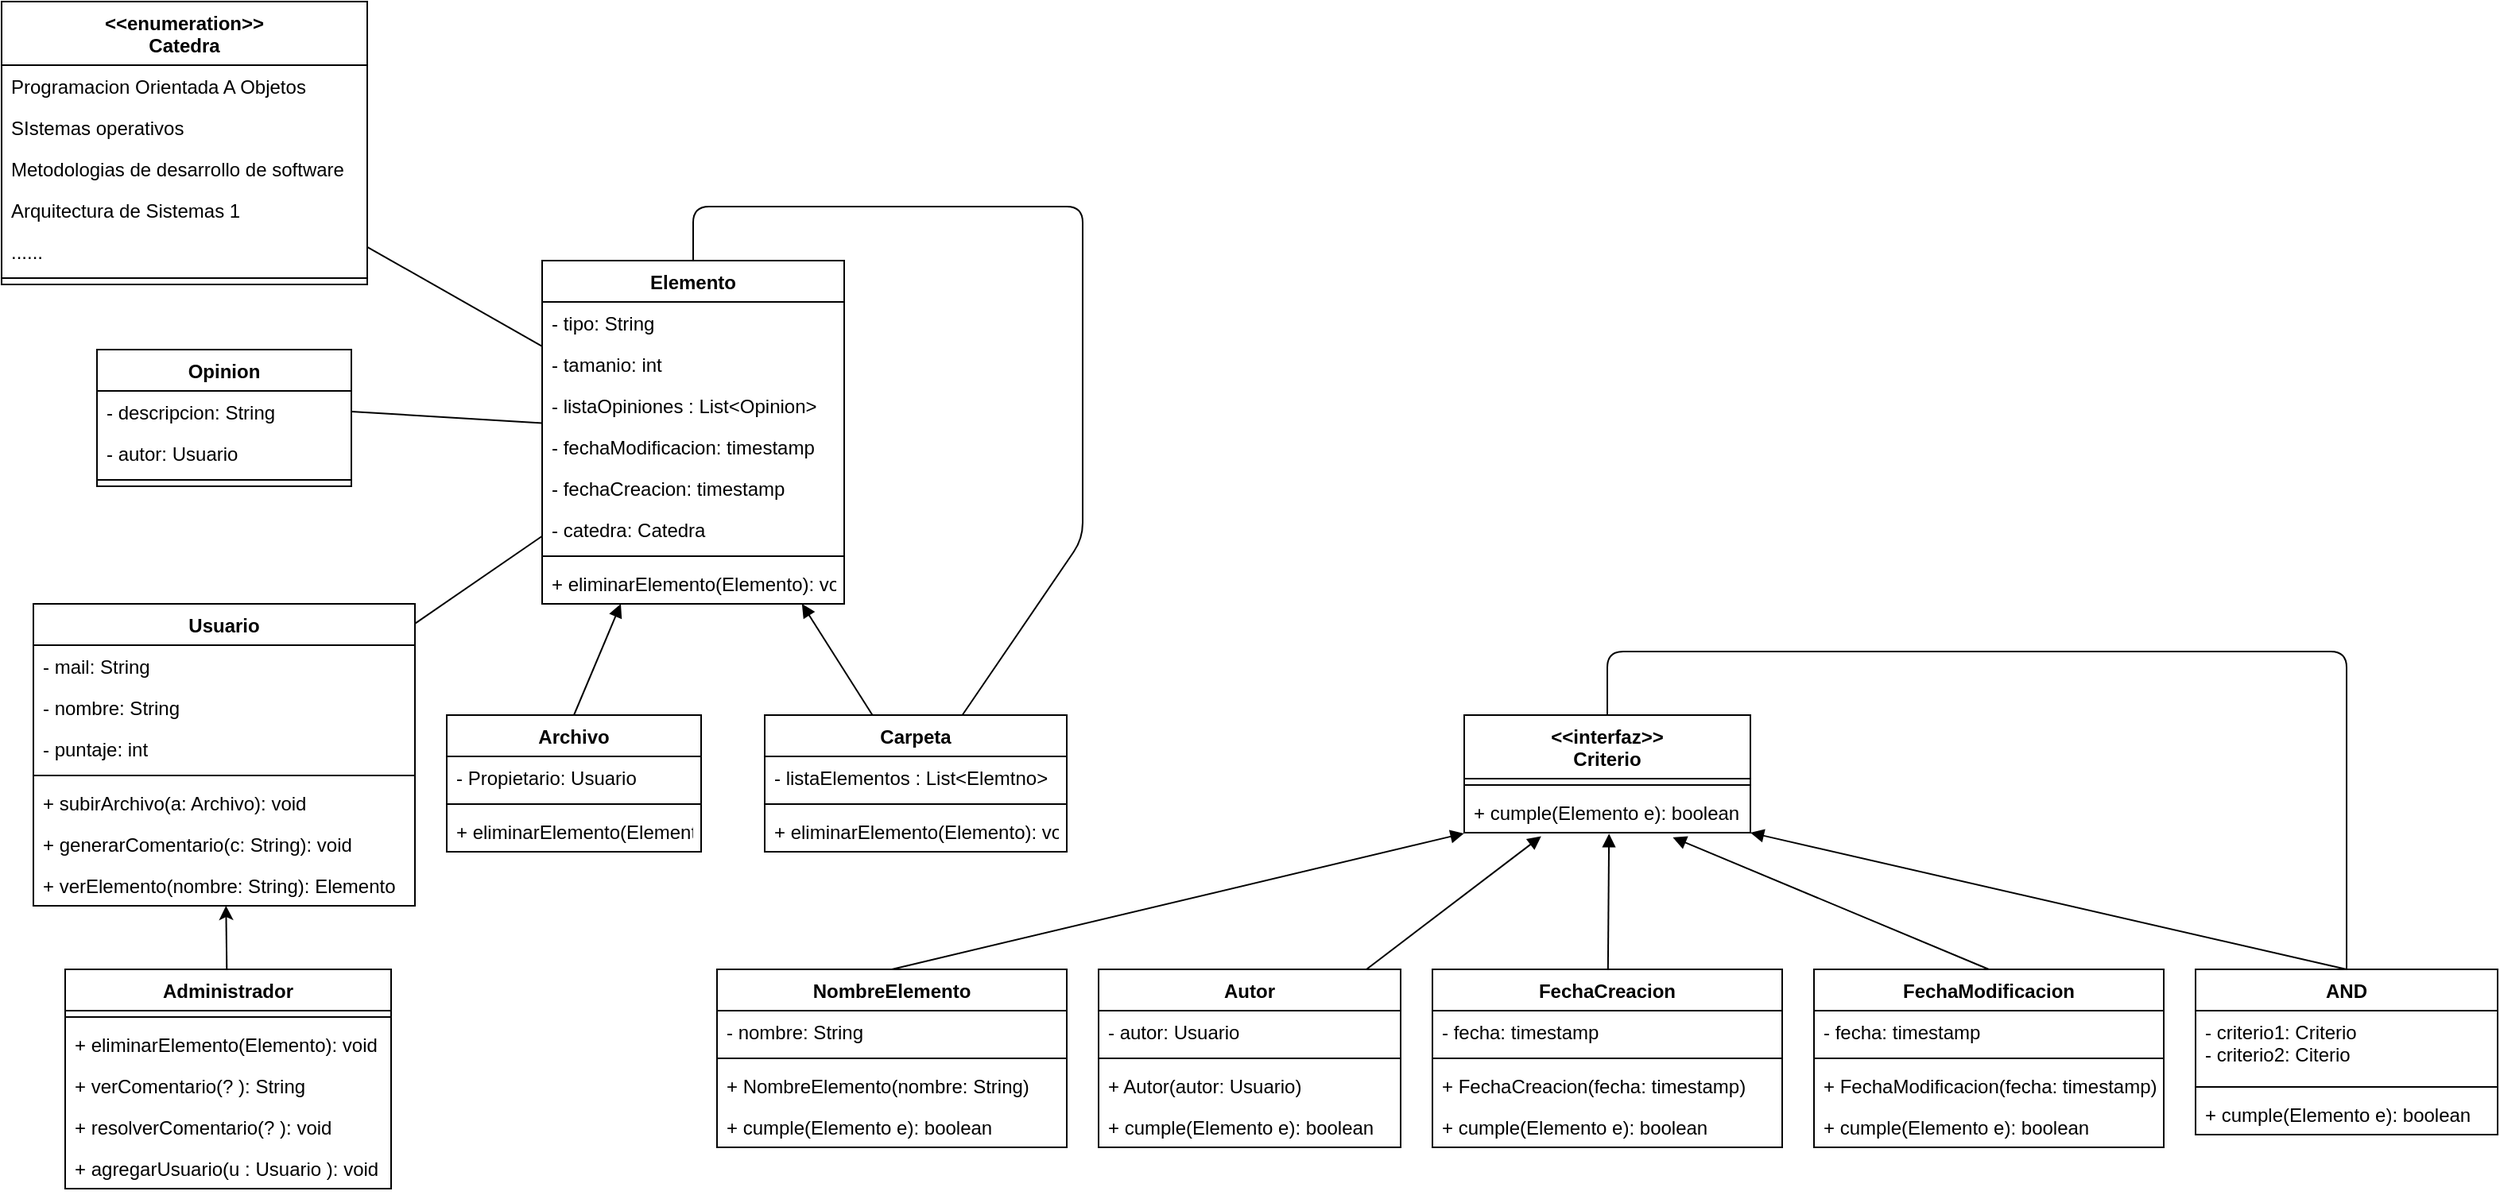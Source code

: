 <mxfile>
    <diagram id="ly8SmaZiAbzjpsgn5TqN" name="Page-1">
        <mxGraphModel dx="5326" dy="2339" grid="1" gridSize="10" guides="1" tooltips="1" connect="1" arrows="1" fold="1" page="1" pageScale="1" pageWidth="827" pageHeight="1169" math="0" shadow="0">
            <root>
                <mxCell id="0"/>
                <mxCell id="1" parent="0"/>
                <mxCell id="WGQF6A3Q3QOlgsH-Tftw-6" style="edgeStyle=none;html=1;exitX=0.5;exitY=0;exitDx=0;exitDy=0;endArrow=block;endFill=1;" parent="1" source="2" target="SRTfp0C30o_vHtMxucpr-9" edge="1">
                    <mxGeometry relative="1" as="geometry">
                        <mxPoint x="-2241.36" y="171.454" as="targetPoint"/>
                    </mxGeometry>
                </mxCell>
                <mxCell id="2" value="Archivo" style="swimlane;fontStyle=1;align=center;verticalAlign=top;childLayout=stackLayout;horizontal=1;startSize=26;horizontalStack=0;resizeParent=1;resizeParentMax=0;resizeLast=0;collapsible=1;marginBottom=0;" parent="1" vertex="1">
                    <mxGeometry x="-2350" y="240" width="160" height="86" as="geometry"/>
                </mxCell>
                <mxCell id="7" value="- Propietario: Usuario" style="text;strokeColor=none;fillColor=none;align=left;verticalAlign=top;spacingLeft=4;spacingRight=4;overflow=hidden;rotatable=0;points=[[0,0.5],[1,0.5]];portConstraint=eastwest;" parent="2" vertex="1">
                    <mxGeometry y="26" width="160" height="26" as="geometry"/>
                </mxCell>
                <mxCell id="4" value="" style="line;strokeWidth=1;fillColor=none;align=left;verticalAlign=middle;spacingTop=-1;spacingLeft=3;spacingRight=3;rotatable=0;labelPosition=right;points=[];portConstraint=eastwest;" parent="2" vertex="1">
                    <mxGeometry y="52" width="160" height="8" as="geometry"/>
                </mxCell>
                <mxCell id="94" value="+ eliminarElemento(Elemento): void" style="text;strokeColor=none;fillColor=none;align=left;verticalAlign=top;spacingLeft=4;spacingRight=4;overflow=hidden;rotatable=0;points=[[0,0.5],[1,0.5]];portConstraint=eastwest;" parent="2" vertex="1">
                    <mxGeometry y="60" width="160" height="26" as="geometry"/>
                </mxCell>
                <mxCell id="WGQF6A3Q3QOlgsH-Tftw-7" style="edgeStyle=none;html=1;endArrow=block;endFill=1;" parent="1" source="SRTfp0C30o_vHtMxucpr-5" target="SRTfp0C30o_vHtMxucpr-9" edge="1">
                    <mxGeometry relative="1" as="geometry"/>
                </mxCell>
                <mxCell id="SRTfp0C30o_vHtMxucpr-5" value="Carpeta" style="swimlane;fontStyle=1;align=center;verticalAlign=top;childLayout=stackLayout;horizontal=1;startSize=26;horizontalStack=0;resizeParent=1;resizeParentMax=0;resizeLast=0;collapsible=1;marginBottom=0;" parent="1" vertex="1">
                    <mxGeometry x="-2150" y="240" width="190" height="86" as="geometry"/>
                </mxCell>
                <mxCell id="SRTfp0C30o_vHtMxucpr-6" value="- listaElementos : List&lt;Elemtno&gt;" style="text;strokeColor=none;fillColor=none;align=left;verticalAlign=top;spacingLeft=4;spacingRight=4;overflow=hidden;rotatable=0;points=[[0,0.5],[1,0.5]];portConstraint=eastwest;" parent="SRTfp0C30o_vHtMxucpr-5" vertex="1">
                    <mxGeometry y="26" width="190" height="26" as="geometry"/>
                </mxCell>
                <mxCell id="SRTfp0C30o_vHtMxucpr-7" value="" style="line;strokeWidth=1;fillColor=none;align=left;verticalAlign=middle;spacingTop=-1;spacingLeft=3;spacingRight=3;rotatable=0;labelPosition=right;points=[];portConstraint=eastwest;" parent="SRTfp0C30o_vHtMxucpr-5" vertex="1">
                    <mxGeometry y="52" width="190" height="8" as="geometry"/>
                </mxCell>
                <mxCell id="95" value="+ eliminarElemento(Elemento): void" style="text;strokeColor=none;fillColor=none;align=left;verticalAlign=top;spacingLeft=4;spacingRight=4;overflow=hidden;rotatable=0;points=[[0,0.5],[1,0.5]];portConstraint=eastwest;" parent="SRTfp0C30o_vHtMxucpr-5" vertex="1">
                    <mxGeometry y="60" width="190" height="26" as="geometry"/>
                </mxCell>
                <mxCell id="SRTfp0C30o_vHtMxucpr-9" value="Elemento" style="swimlane;fontStyle=1;align=center;verticalAlign=top;childLayout=stackLayout;horizontal=1;startSize=26;horizontalStack=0;resizeParent=1;resizeParentMax=0;resizeLast=0;collapsible=1;marginBottom=0;" parent="1" vertex="1">
                    <mxGeometry x="-2290" y="-46" width="190" height="216" as="geometry"/>
                </mxCell>
                <mxCell id="3" value="- tipo: String" style="text;strokeColor=none;fillColor=none;align=left;verticalAlign=top;spacingLeft=4;spacingRight=4;overflow=hidden;rotatable=0;points=[[0,0.5],[1,0.5]];portConstraint=eastwest;" parent="SRTfp0C30o_vHtMxucpr-9" vertex="1">
                    <mxGeometry y="26" width="190" height="26" as="geometry"/>
                </mxCell>
                <mxCell id="6" value="- tamanio: int" style="text;strokeColor=none;fillColor=none;align=left;verticalAlign=top;spacingLeft=4;spacingRight=4;overflow=hidden;rotatable=0;points=[[0,0.5],[1,0.5]];portConstraint=eastwest;" parent="SRTfp0C30o_vHtMxucpr-9" vertex="1">
                    <mxGeometry y="52" width="190" height="26" as="geometry"/>
                </mxCell>
                <mxCell id="84" value="- listaOpiniones : List&lt;Opinion&gt;" style="text;strokeColor=none;fillColor=none;align=left;verticalAlign=top;spacingLeft=4;spacingRight=4;overflow=hidden;rotatable=0;points=[[0,0.5],[1,0.5]];portConstraint=eastwest;" parent="SRTfp0C30o_vHtMxucpr-9" vertex="1">
                    <mxGeometry y="78" width="190" height="26" as="geometry"/>
                </mxCell>
                <mxCell id="13" value="- fechaModificacion: timestamp" style="text;strokeColor=none;fillColor=none;align=left;verticalAlign=top;spacingLeft=4;spacingRight=4;overflow=hidden;rotatable=0;points=[[0,0.5],[1,0.5]];portConstraint=eastwest;" parent="SRTfp0C30o_vHtMxucpr-9" vertex="1">
                    <mxGeometry y="104" width="190" height="26" as="geometry"/>
                </mxCell>
                <mxCell id="14" value="- fechaCreacion: timestamp" style="text;strokeColor=none;fillColor=none;align=left;verticalAlign=top;spacingLeft=4;spacingRight=4;overflow=hidden;rotatable=0;points=[[0,0.5],[1,0.5]];portConstraint=eastwest;" parent="SRTfp0C30o_vHtMxucpr-9" vertex="1">
                    <mxGeometry y="130" width="190" height="26" as="geometry"/>
                </mxCell>
                <mxCell id="28" value="- catedra: Catedra" style="text;strokeColor=none;fillColor=none;align=left;verticalAlign=top;spacingLeft=4;spacingRight=4;overflow=hidden;rotatable=0;points=[[0,0.5],[1,0.5]];portConstraint=eastwest;" parent="SRTfp0C30o_vHtMxucpr-9" vertex="1">
                    <mxGeometry y="156" width="190" height="26" as="geometry"/>
                </mxCell>
                <mxCell id="SRTfp0C30o_vHtMxucpr-11" value="" style="line;strokeWidth=1;fillColor=none;align=left;verticalAlign=middle;spacingTop=-1;spacingLeft=3;spacingRight=3;rotatable=0;labelPosition=right;points=[];portConstraint=eastwest;" parent="SRTfp0C30o_vHtMxucpr-9" vertex="1">
                    <mxGeometry y="182" width="190" height="8" as="geometry"/>
                </mxCell>
                <mxCell id="97" value="+ eliminarElemento(Elemento): void" style="text;strokeColor=none;fillColor=none;align=left;verticalAlign=top;spacingLeft=4;spacingRight=4;overflow=hidden;rotatable=0;points=[[0,0.5],[1,0.5]];portConstraint=eastwest;" parent="SRTfp0C30o_vHtMxucpr-9" vertex="1">
                    <mxGeometry y="190" width="190" height="26" as="geometry"/>
                </mxCell>
                <mxCell id="WGQF6A3Q3QOlgsH-Tftw-5" style="edgeStyle=none;html=1;entryX=0.5;entryY=0;entryDx=0;entryDy=0;endArrow=none;endFill=0;" parent="1" source="SRTfp0C30o_vHtMxucpr-5" target="SRTfp0C30o_vHtMxucpr-9" edge="1">
                    <mxGeometry relative="1" as="geometry">
                        <Array as="points">
                            <mxPoint x="-1950" y="129"/>
                            <mxPoint x="-1950" y="-80"/>
                            <mxPoint x="-2195" y="-80"/>
                        </Array>
                    </mxGeometry>
                </mxCell>
                <mxCell id="WGQF6A3Q3QOlgsH-Tftw-14" style="edgeStyle=none;html=1;endArrow=none;endFill=0;exitX=1;exitY=0.5;exitDx=0;exitDy=0;" parent="1" source="WGQF6A3Q3QOlgsH-Tftw-10" target="SRTfp0C30o_vHtMxucpr-9" edge="1">
                    <mxGeometry relative="1" as="geometry"/>
                </mxCell>
                <mxCell id="WGQF6A3Q3QOlgsH-Tftw-9" value="Opinion" style="swimlane;fontStyle=1;align=center;verticalAlign=top;childLayout=stackLayout;horizontal=1;startSize=26;horizontalStack=0;resizeParent=1;resizeParentMax=0;resizeLast=0;collapsible=1;marginBottom=0;" parent="1" vertex="1">
                    <mxGeometry x="-2570" y="10" width="160" height="86" as="geometry"/>
                </mxCell>
                <mxCell id="WGQF6A3Q3QOlgsH-Tftw-10" value="- descripcion: String" style="text;strokeColor=none;fillColor=none;align=left;verticalAlign=top;spacingLeft=4;spacingRight=4;overflow=hidden;rotatable=0;points=[[0,0.5],[1,0.5]];portConstraint=eastwest;" parent="WGQF6A3Q3QOlgsH-Tftw-9" vertex="1">
                    <mxGeometry y="26" width="160" height="26" as="geometry"/>
                </mxCell>
                <mxCell id="83" value="- autor: Usuario" style="text;strokeColor=none;fillColor=none;align=left;verticalAlign=top;spacingLeft=4;spacingRight=4;overflow=hidden;rotatable=0;points=[[0,0.5],[1,0.5]];portConstraint=eastwest;" parent="WGQF6A3Q3QOlgsH-Tftw-9" vertex="1">
                    <mxGeometry y="52" width="160" height="26" as="geometry"/>
                </mxCell>
                <mxCell id="WGQF6A3Q3QOlgsH-Tftw-11" value="" style="line;strokeWidth=1;fillColor=none;align=left;verticalAlign=middle;spacingTop=-1;spacingLeft=3;spacingRight=3;rotatable=0;labelPosition=right;points=[];portConstraint=eastwest;" parent="WGQF6A3Q3QOlgsH-Tftw-9" vertex="1">
                    <mxGeometry y="78" width="160" height="8" as="geometry"/>
                </mxCell>
                <mxCell id="WGQF6A3Q3QOlgsH-Tftw-15" value="&lt;&lt;interfaz&gt;&gt;&#10;Criterio&#10;" style="swimlane;fontStyle=1;align=center;verticalAlign=top;childLayout=stackLayout;horizontal=1;startSize=40;horizontalStack=0;resizeParent=1;resizeParentMax=0;resizeLast=0;collapsible=1;marginBottom=0;" parent="1" vertex="1">
                    <mxGeometry x="-1710" y="240" width="180" height="74" as="geometry"/>
                </mxCell>
                <mxCell id="WGQF6A3Q3QOlgsH-Tftw-17" value="" style="line;strokeWidth=1;fillColor=none;align=left;verticalAlign=middle;spacingTop=-1;spacingLeft=3;spacingRight=3;rotatable=0;labelPosition=right;points=[];portConstraint=eastwest;" parent="WGQF6A3Q3QOlgsH-Tftw-15" vertex="1">
                    <mxGeometry y="40" width="180" height="8" as="geometry"/>
                </mxCell>
                <mxCell id="WGQF6A3Q3QOlgsH-Tftw-18" value="+ cumple(Elemento e): boolean" style="text;strokeColor=none;fillColor=none;align=left;verticalAlign=top;spacingLeft=4;spacingRight=4;overflow=hidden;rotatable=0;points=[[0,0.5],[1,0.5]];portConstraint=eastwest;" parent="WGQF6A3Q3QOlgsH-Tftw-15" vertex="1">
                    <mxGeometry y="48" width="180" height="26" as="geometry"/>
                </mxCell>
                <mxCell id="8" value="Usuario" style="swimlane;fontStyle=1;align=center;verticalAlign=top;childLayout=stackLayout;horizontal=1;startSize=26;horizontalStack=0;resizeParent=1;resizeParentMax=0;resizeLast=0;collapsible=1;marginBottom=0;" parent="1" vertex="1">
                    <mxGeometry x="-2610" y="170" width="240" height="190" as="geometry"/>
                </mxCell>
                <mxCell id="86" value="- mail: String" style="text;strokeColor=none;fillColor=none;align=left;verticalAlign=top;spacingLeft=4;spacingRight=4;overflow=hidden;rotatable=0;points=[[0,0.5],[1,0.5]];portConstraint=eastwest;" parent="8" vertex="1">
                    <mxGeometry y="26" width="240" height="26" as="geometry"/>
                </mxCell>
                <mxCell id="9" value="- nombre: String" style="text;strokeColor=none;fillColor=none;align=left;verticalAlign=top;spacingLeft=4;spacingRight=4;overflow=hidden;rotatable=0;points=[[0,0.5],[1,0.5]];portConstraint=eastwest;" parent="8" vertex="1">
                    <mxGeometry y="52" width="240" height="26" as="geometry"/>
                </mxCell>
                <mxCell id="85" value="- puntaje: int" style="text;strokeColor=none;fillColor=none;align=left;verticalAlign=top;spacingLeft=4;spacingRight=4;overflow=hidden;rotatable=0;points=[[0,0.5],[1,0.5]];portConstraint=eastwest;" parent="8" vertex="1">
                    <mxGeometry y="78" width="240" height="26" as="geometry"/>
                </mxCell>
                <mxCell id="10" value="" style="line;strokeWidth=1;fillColor=none;align=left;verticalAlign=middle;spacingTop=-1;spacingLeft=3;spacingRight=3;rotatable=0;labelPosition=right;points=[];portConstraint=eastwest;" parent="8" vertex="1">
                    <mxGeometry y="104" width="240" height="8" as="geometry"/>
                </mxCell>
                <mxCell id="88" value="+ subirArchivo(a: Archivo): void" style="text;strokeColor=none;fillColor=none;align=left;verticalAlign=top;spacingLeft=4;spacingRight=4;overflow=hidden;rotatable=0;points=[[0,0.5],[1,0.5]];portConstraint=eastwest;" parent="8" vertex="1">
                    <mxGeometry y="112" width="240" height="26" as="geometry"/>
                </mxCell>
                <mxCell id="89" value="+ generarComentario(c: String): void" style="text;strokeColor=none;fillColor=none;align=left;verticalAlign=top;spacingLeft=4;spacingRight=4;overflow=hidden;rotatable=0;points=[[0,0.5],[1,0.5]];portConstraint=eastwest;" parent="8" vertex="1">
                    <mxGeometry y="138" width="240" height="26" as="geometry"/>
                </mxCell>
                <mxCell id="11" value="+ verElemento(nombre: String): Elemento" style="text;strokeColor=none;fillColor=none;align=left;verticalAlign=top;spacingLeft=4;spacingRight=4;overflow=hidden;rotatable=0;points=[[0,0.5],[1,0.5]];portConstraint=eastwest;" parent="8" vertex="1">
                    <mxGeometry y="164" width="240" height="26" as="geometry"/>
                </mxCell>
                <mxCell id="27" style="edgeStyle=none;html=1;" parent="1" source="19" target="8" edge="1">
                    <mxGeometry relative="1" as="geometry"/>
                </mxCell>
                <mxCell id="19" value="Administrador" style="swimlane;fontStyle=1;align=center;verticalAlign=top;childLayout=stackLayout;horizontal=1;startSize=26;horizontalStack=0;resizeParent=1;resizeParentMax=0;resizeLast=0;collapsible=1;marginBottom=0;" parent="1" vertex="1">
                    <mxGeometry x="-2590" y="400" width="205" height="138" as="geometry"/>
                </mxCell>
                <mxCell id="21" value="" style="line;strokeWidth=1;fillColor=none;align=left;verticalAlign=middle;spacingTop=-1;spacingLeft=3;spacingRight=3;rotatable=0;labelPosition=right;points=[];portConstraint=eastwest;" parent="19" vertex="1">
                    <mxGeometry y="26" width="205" height="8" as="geometry"/>
                </mxCell>
                <mxCell id="92" value="+ eliminarElemento(Elemento): void" style="text;strokeColor=none;fillColor=none;align=left;verticalAlign=top;spacingLeft=4;spacingRight=4;overflow=hidden;rotatable=0;points=[[0,0.5],[1,0.5]];portConstraint=eastwest;" parent="19" vertex="1">
                    <mxGeometry y="34" width="205" height="26" as="geometry"/>
                </mxCell>
                <mxCell id="93" value="+ verComentario(? ): String" style="text;strokeColor=none;fillColor=none;align=left;verticalAlign=top;spacingLeft=4;spacingRight=4;overflow=hidden;rotatable=0;points=[[0,0.5],[1,0.5]];portConstraint=eastwest;" parent="19" vertex="1">
                    <mxGeometry y="60" width="205" height="26" as="geometry"/>
                </mxCell>
                <mxCell id="96" value="+ resolverComentario(? ): void" style="text;strokeColor=none;fillColor=none;align=left;verticalAlign=top;spacingLeft=4;spacingRight=4;overflow=hidden;rotatable=0;points=[[0,0.5],[1,0.5]];portConstraint=eastwest;" parent="19" vertex="1">
                    <mxGeometry y="86" width="205" height="26" as="geometry"/>
                </mxCell>
                <mxCell id="90" value="+ agregarUsuario(u : Usuario ): void" style="text;strokeColor=none;fillColor=none;align=left;verticalAlign=top;spacingLeft=4;spacingRight=4;overflow=hidden;rotatable=0;points=[[0,0.5],[1,0.5]];portConstraint=eastwest;" parent="19" vertex="1">
                    <mxGeometry y="112" width="205" height="26" as="geometry"/>
                </mxCell>
                <mxCell id="50" style="edgeStyle=none;html=1;entryX=0.506;entryY=1.025;entryDx=0;entryDy=0;entryPerimeter=0;endArrow=block;endFill=1;" parent="1" source="29" target="WGQF6A3Q3QOlgsH-Tftw-18" edge="1">
                    <mxGeometry relative="1" as="geometry"/>
                </mxCell>
                <mxCell id="29" value="FechaCreacion" style="swimlane;fontStyle=1;align=center;verticalAlign=top;childLayout=stackLayout;horizontal=1;startSize=26;horizontalStack=0;resizeParent=1;resizeParentMax=0;resizeLast=0;collapsible=1;marginBottom=0;" parent="1" vertex="1">
                    <mxGeometry x="-1730" y="400" width="220" height="112" as="geometry"/>
                </mxCell>
                <mxCell id="30" value="- fecha: timestamp" style="text;strokeColor=none;fillColor=none;align=left;verticalAlign=top;spacingLeft=4;spacingRight=4;overflow=hidden;rotatable=0;points=[[0,0.5],[1,0.5]];portConstraint=eastwest;" parent="29" vertex="1">
                    <mxGeometry y="26" width="220" height="26" as="geometry"/>
                </mxCell>
                <mxCell id="31" value="" style="line;strokeWidth=1;fillColor=none;align=left;verticalAlign=middle;spacingTop=-1;spacingLeft=3;spacingRight=3;rotatable=0;labelPosition=right;points=[];portConstraint=eastwest;" parent="29" vertex="1">
                    <mxGeometry y="52" width="220" height="8" as="geometry"/>
                </mxCell>
                <mxCell id="78" value="+ FechaCreacion(fecha: timestamp)" style="text;strokeColor=none;fillColor=none;align=left;verticalAlign=top;spacingLeft=4;spacingRight=4;overflow=hidden;rotatable=0;points=[[0,0.5],[1,0.5]];portConstraint=eastwest;" parent="29" vertex="1">
                    <mxGeometry y="60" width="220" height="26" as="geometry"/>
                </mxCell>
                <mxCell id="69" value="+ cumple(Elemento e): boolean" style="text;strokeColor=none;fillColor=none;align=left;verticalAlign=top;spacingLeft=4;spacingRight=4;overflow=hidden;rotatable=0;points=[[0,0.5],[1,0.5]];portConstraint=eastwest;" parent="29" vertex="1">
                    <mxGeometry y="86" width="220" height="26" as="geometry"/>
                </mxCell>
                <mxCell id="34" value="&lt;&lt;enumeration&gt;&gt;&#10;Catedra" style="swimlane;fontStyle=1;align=center;verticalAlign=top;childLayout=stackLayout;horizontal=1;startSize=40;horizontalStack=0;resizeParent=1;resizeParentMax=0;resizeLast=0;collapsible=1;marginBottom=0;" parent="1" vertex="1">
                    <mxGeometry x="-2630" y="-209" width="230" height="178" as="geometry"/>
                </mxCell>
                <mxCell id="35" value="Programacion Orientada A Objetos" style="text;strokeColor=none;fillColor=none;align=left;verticalAlign=top;spacingLeft=4;spacingRight=4;overflow=hidden;rotatable=0;points=[[0,0.5],[1,0.5]];portConstraint=eastwest;" parent="34" vertex="1">
                    <mxGeometry y="40" width="230" height="26" as="geometry"/>
                </mxCell>
                <mxCell id="53" value="SIstemas operativos" style="text;strokeColor=none;fillColor=none;align=left;verticalAlign=top;spacingLeft=4;spacingRight=4;overflow=hidden;rotatable=0;points=[[0,0.5],[1,0.5]];portConstraint=eastwest;" parent="34" vertex="1">
                    <mxGeometry y="66" width="230" height="26" as="geometry"/>
                </mxCell>
                <mxCell id="55" value="Metodologias de desarrollo de software" style="text;strokeColor=none;fillColor=none;align=left;verticalAlign=top;spacingLeft=4;spacingRight=4;overflow=hidden;rotatable=0;points=[[0,0.5],[1,0.5]];portConstraint=eastwest;" parent="34" vertex="1">
                    <mxGeometry y="92" width="230" height="26" as="geometry"/>
                </mxCell>
                <mxCell id="54" value="Arquitectura de Sistemas 1" style="text;strokeColor=none;fillColor=none;align=left;verticalAlign=top;spacingLeft=4;spacingRight=4;overflow=hidden;rotatable=0;points=[[0,0.5],[1,0.5]];portConstraint=eastwest;" parent="34" vertex="1">
                    <mxGeometry y="118" width="230" height="26" as="geometry"/>
                </mxCell>
                <mxCell id="65" value="......" style="text;strokeColor=none;fillColor=none;align=left;verticalAlign=top;spacingLeft=4;spacingRight=4;overflow=hidden;rotatable=0;points=[[0,0.5],[1,0.5]];portConstraint=eastwest;" parent="34" vertex="1">
                    <mxGeometry y="144" width="230" height="26" as="geometry"/>
                </mxCell>
                <mxCell id="36" value="" style="line;strokeWidth=1;fillColor=none;align=left;verticalAlign=middle;spacingTop=-1;spacingLeft=3;spacingRight=3;rotatable=0;labelPosition=right;points=[];portConstraint=eastwest;" parent="34" vertex="1">
                    <mxGeometry y="170" width="230" height="8" as="geometry"/>
                </mxCell>
                <mxCell id="52" style="edgeStyle=none;html=1;entryX=0.5;entryY=0;entryDx=0;entryDy=0;endArrow=none;endFill=0;" parent="1" source="38" target="WGQF6A3Q3QOlgsH-Tftw-15" edge="1">
                    <mxGeometry relative="1" as="geometry">
                        <Array as="points">
                            <mxPoint x="-1155" y="200"/>
                            <mxPoint x="-1620" y="200"/>
                        </Array>
                    </mxGeometry>
                </mxCell>
                <mxCell id="82" style="edgeStyle=none;html=1;endArrow=block;endFill=1;exitX=0.5;exitY=0;exitDx=0;exitDy=0;" parent="1" source="38" edge="1">
                    <mxGeometry relative="1" as="geometry">
                        <mxPoint x="-1530" y="314" as="targetPoint"/>
                    </mxGeometry>
                </mxCell>
                <mxCell id="38" value="AND" style="swimlane;fontStyle=1;align=center;verticalAlign=top;childLayout=stackLayout;horizontal=1;startSize=26;horizontalStack=0;resizeParent=1;resizeParentMax=0;resizeLast=0;collapsible=1;marginBottom=0;" parent="1" vertex="1">
                    <mxGeometry x="-1250" y="400" width="190" height="104" as="geometry"/>
                </mxCell>
                <mxCell id="39" value="- criterio1: Criterio&#10;- criterio2: Citerio" style="text;strokeColor=none;fillColor=none;align=left;verticalAlign=top;spacingLeft=4;spacingRight=4;overflow=hidden;rotatable=0;points=[[0,0.5],[1,0.5]];portConstraint=eastwest;" parent="38" vertex="1">
                    <mxGeometry y="26" width="190" height="44" as="geometry"/>
                </mxCell>
                <mxCell id="40" value="" style="line;strokeWidth=1;fillColor=none;align=left;verticalAlign=middle;spacingTop=-1;spacingLeft=3;spacingRight=3;rotatable=0;labelPosition=right;points=[];portConstraint=eastwest;" parent="38" vertex="1">
                    <mxGeometry y="70" width="190" height="8" as="geometry"/>
                </mxCell>
                <mxCell id="70" value="+ cumple(Elemento e): boolean" style="text;strokeColor=none;fillColor=none;align=left;verticalAlign=top;spacingLeft=4;spacingRight=4;overflow=hidden;rotatable=0;points=[[0,0.5],[1,0.5]];portConstraint=eastwest;" parent="38" vertex="1">
                    <mxGeometry y="78" width="190" height="26" as="geometry"/>
                </mxCell>
                <mxCell id="48" style="edgeStyle=none;html=1;entryX=0.269;entryY=1.087;entryDx=0;entryDy=0;entryPerimeter=0;endArrow=block;endFill=1;" parent="1" source="43" target="WGQF6A3Q3QOlgsH-Tftw-18" edge="1">
                    <mxGeometry relative="1" as="geometry"/>
                </mxCell>
                <mxCell id="43" value="Autor" style="swimlane;fontStyle=1;align=center;verticalAlign=top;childLayout=stackLayout;horizontal=1;startSize=26;horizontalStack=0;resizeParent=1;resizeParentMax=0;resizeLast=0;collapsible=1;marginBottom=0;" parent="1" vertex="1">
                    <mxGeometry x="-1940" y="400" width="190" height="112" as="geometry"/>
                </mxCell>
                <mxCell id="44" value="- autor: Usuario" style="text;strokeColor=none;fillColor=none;align=left;verticalAlign=top;spacingLeft=4;spacingRight=4;overflow=hidden;rotatable=0;points=[[0,0.5],[1,0.5]];portConstraint=eastwest;" parent="43" vertex="1">
                    <mxGeometry y="26" width="190" height="26" as="geometry"/>
                </mxCell>
                <mxCell id="45" value="" style="line;strokeWidth=1;fillColor=none;align=left;verticalAlign=middle;spacingTop=-1;spacingLeft=3;spacingRight=3;rotatable=0;labelPosition=right;points=[];portConstraint=eastwest;" parent="43" vertex="1">
                    <mxGeometry y="52" width="190" height="8" as="geometry"/>
                </mxCell>
                <mxCell id="68" value="+ Autor(autor: Usuario)" style="text;strokeColor=none;fillColor=none;align=left;verticalAlign=top;spacingLeft=4;spacingRight=4;overflow=hidden;rotatable=0;points=[[0,0.5],[1,0.5]];portConstraint=eastwest;" parent="43" vertex="1">
                    <mxGeometry y="60" width="190" height="26" as="geometry"/>
                </mxCell>
                <mxCell id="77" value="+ cumple(Elemento e): boolean" style="text;strokeColor=none;fillColor=none;align=left;verticalAlign=top;spacingLeft=4;spacingRight=4;overflow=hidden;rotatable=0;points=[[0,0.5],[1,0.5]];portConstraint=eastwest;" parent="43" vertex="1">
                    <mxGeometry y="86" width="190" height="26" as="geometry"/>
                </mxCell>
                <mxCell id="47" value="" style="endArrow=none;html=1;" parent="1" source="8" target="SRTfp0C30o_vHtMxucpr-9" edge="1">
                    <mxGeometry width="50" height="50" relative="1" as="geometry">
                        <mxPoint x="-2570" y="200" as="sourcePoint"/>
                        <mxPoint x="-2520" y="150" as="targetPoint"/>
                    </mxGeometry>
                </mxCell>
                <mxCell id="61" value="NombreElemento" style="swimlane;fontStyle=1;align=center;verticalAlign=top;childLayout=stackLayout;horizontal=1;startSize=26;horizontalStack=0;resizeParent=1;resizeParentMax=0;resizeLast=0;collapsible=1;marginBottom=0;" parent="1" vertex="1">
                    <mxGeometry x="-2180" y="400" width="220" height="112" as="geometry"/>
                </mxCell>
                <mxCell id="62" value="- nombre: String" style="text;strokeColor=none;fillColor=none;align=left;verticalAlign=top;spacingLeft=4;spacingRight=4;overflow=hidden;rotatable=0;points=[[0,0.5],[1,0.5]];portConstraint=eastwest;" parent="61" vertex="1">
                    <mxGeometry y="26" width="220" height="26" as="geometry"/>
                </mxCell>
                <mxCell id="63" value="" style="line;strokeWidth=1;fillColor=none;align=left;verticalAlign=middle;spacingTop=-1;spacingLeft=3;spacingRight=3;rotatable=0;labelPosition=right;points=[];portConstraint=eastwest;" parent="61" vertex="1">
                    <mxGeometry y="52" width="220" height="8" as="geometry"/>
                </mxCell>
                <mxCell id="76" value="+ NombreElemento(nombre: String)" style="text;strokeColor=none;fillColor=none;align=left;verticalAlign=top;spacingLeft=4;spacingRight=4;overflow=hidden;rotatable=0;points=[[0,0.5],[1,0.5]];portConstraint=eastwest;" parent="61" vertex="1">
                    <mxGeometry y="60" width="220" height="26" as="geometry"/>
                </mxCell>
                <mxCell id="67" value="+ cumple(Elemento e): boolean" style="text;strokeColor=none;fillColor=none;align=left;verticalAlign=top;spacingLeft=4;spacingRight=4;overflow=hidden;rotatable=0;points=[[0,0.5],[1,0.5]];portConstraint=eastwest;" parent="61" vertex="1">
                    <mxGeometry y="86" width="220" height="26" as="geometry"/>
                </mxCell>
                <mxCell id="66" style="edgeStyle=none;html=1;entryX=-0.001;entryY=1.017;entryDx=0;entryDy=0;entryPerimeter=0;endArrow=block;endFill=1;exitX=0.5;exitY=0;exitDx=0;exitDy=0;" parent="1" source="61" target="WGQF6A3Q3QOlgsH-Tftw-18" edge="1">
                    <mxGeometry relative="1" as="geometry">
                        <mxPoint x="-1780.11" y="410.0" as="sourcePoint"/>
                        <mxPoint x="-1750.51" y="324.52" as="targetPoint"/>
                    </mxGeometry>
                </mxCell>
                <mxCell id="81" style="edgeStyle=none;html=1;exitX=0.5;exitY=0;exitDx=0;exitDy=0;endArrow=block;endFill=1;entryX=0.729;entryY=1.114;entryDx=0;entryDy=0;entryPerimeter=0;" parent="1" source="71" target="WGQF6A3Q3QOlgsH-Tftw-18" edge="1">
                    <mxGeometry relative="1" as="geometry">
                        <mxPoint x="-1560" y="320" as="targetPoint"/>
                    </mxGeometry>
                </mxCell>
                <mxCell id="71" value="FechaModificacion" style="swimlane;fontStyle=1;align=center;verticalAlign=top;childLayout=stackLayout;horizontal=1;startSize=26;horizontalStack=0;resizeParent=1;resizeParentMax=0;resizeLast=0;collapsible=1;marginBottom=0;" parent="1" vertex="1">
                    <mxGeometry x="-1490" y="400" width="220" height="112" as="geometry"/>
                </mxCell>
                <mxCell id="72" value="- fecha: timestamp" style="text;strokeColor=none;fillColor=none;align=left;verticalAlign=top;spacingLeft=4;spacingRight=4;overflow=hidden;rotatable=0;points=[[0,0.5],[1,0.5]];portConstraint=eastwest;" parent="71" vertex="1">
                    <mxGeometry y="26" width="220" height="26" as="geometry"/>
                </mxCell>
                <mxCell id="73" value="" style="line;strokeWidth=1;fillColor=none;align=left;verticalAlign=middle;spacingTop=-1;spacingLeft=3;spacingRight=3;rotatable=0;labelPosition=right;points=[];portConstraint=eastwest;" parent="71" vertex="1">
                    <mxGeometry y="52" width="220" height="8" as="geometry"/>
                </mxCell>
                <mxCell id="79" value="+ FechaModificacion(fecha: timestamp)" style="text;strokeColor=none;fillColor=none;align=left;verticalAlign=top;spacingLeft=4;spacingRight=4;overflow=hidden;rotatable=0;points=[[0,0.5],[1,0.5]];portConstraint=eastwest;" parent="71" vertex="1">
                    <mxGeometry y="60" width="220" height="26" as="geometry"/>
                </mxCell>
                <mxCell id="74" value="+ cumple(Elemento e): boolean" style="text;strokeColor=none;fillColor=none;align=left;verticalAlign=top;spacingLeft=4;spacingRight=4;overflow=hidden;rotatable=0;points=[[0,0.5],[1,0.5]];portConstraint=eastwest;" parent="71" vertex="1">
                    <mxGeometry y="86" width="220" height="26" as="geometry"/>
                </mxCell>
                <mxCell id="91" value="" style="endArrow=none;html=1;" parent="1" source="34" target="SRTfp0C30o_vHtMxucpr-9" edge="1">
                    <mxGeometry width="50" height="50" relative="1" as="geometry">
                        <mxPoint x="-2370" y="30" as="sourcePoint"/>
                        <mxPoint x="-2320" y="-20" as="targetPoint"/>
                    </mxGeometry>
                </mxCell>
            </root>
        </mxGraphModel>
    </diagram>
</mxfile>